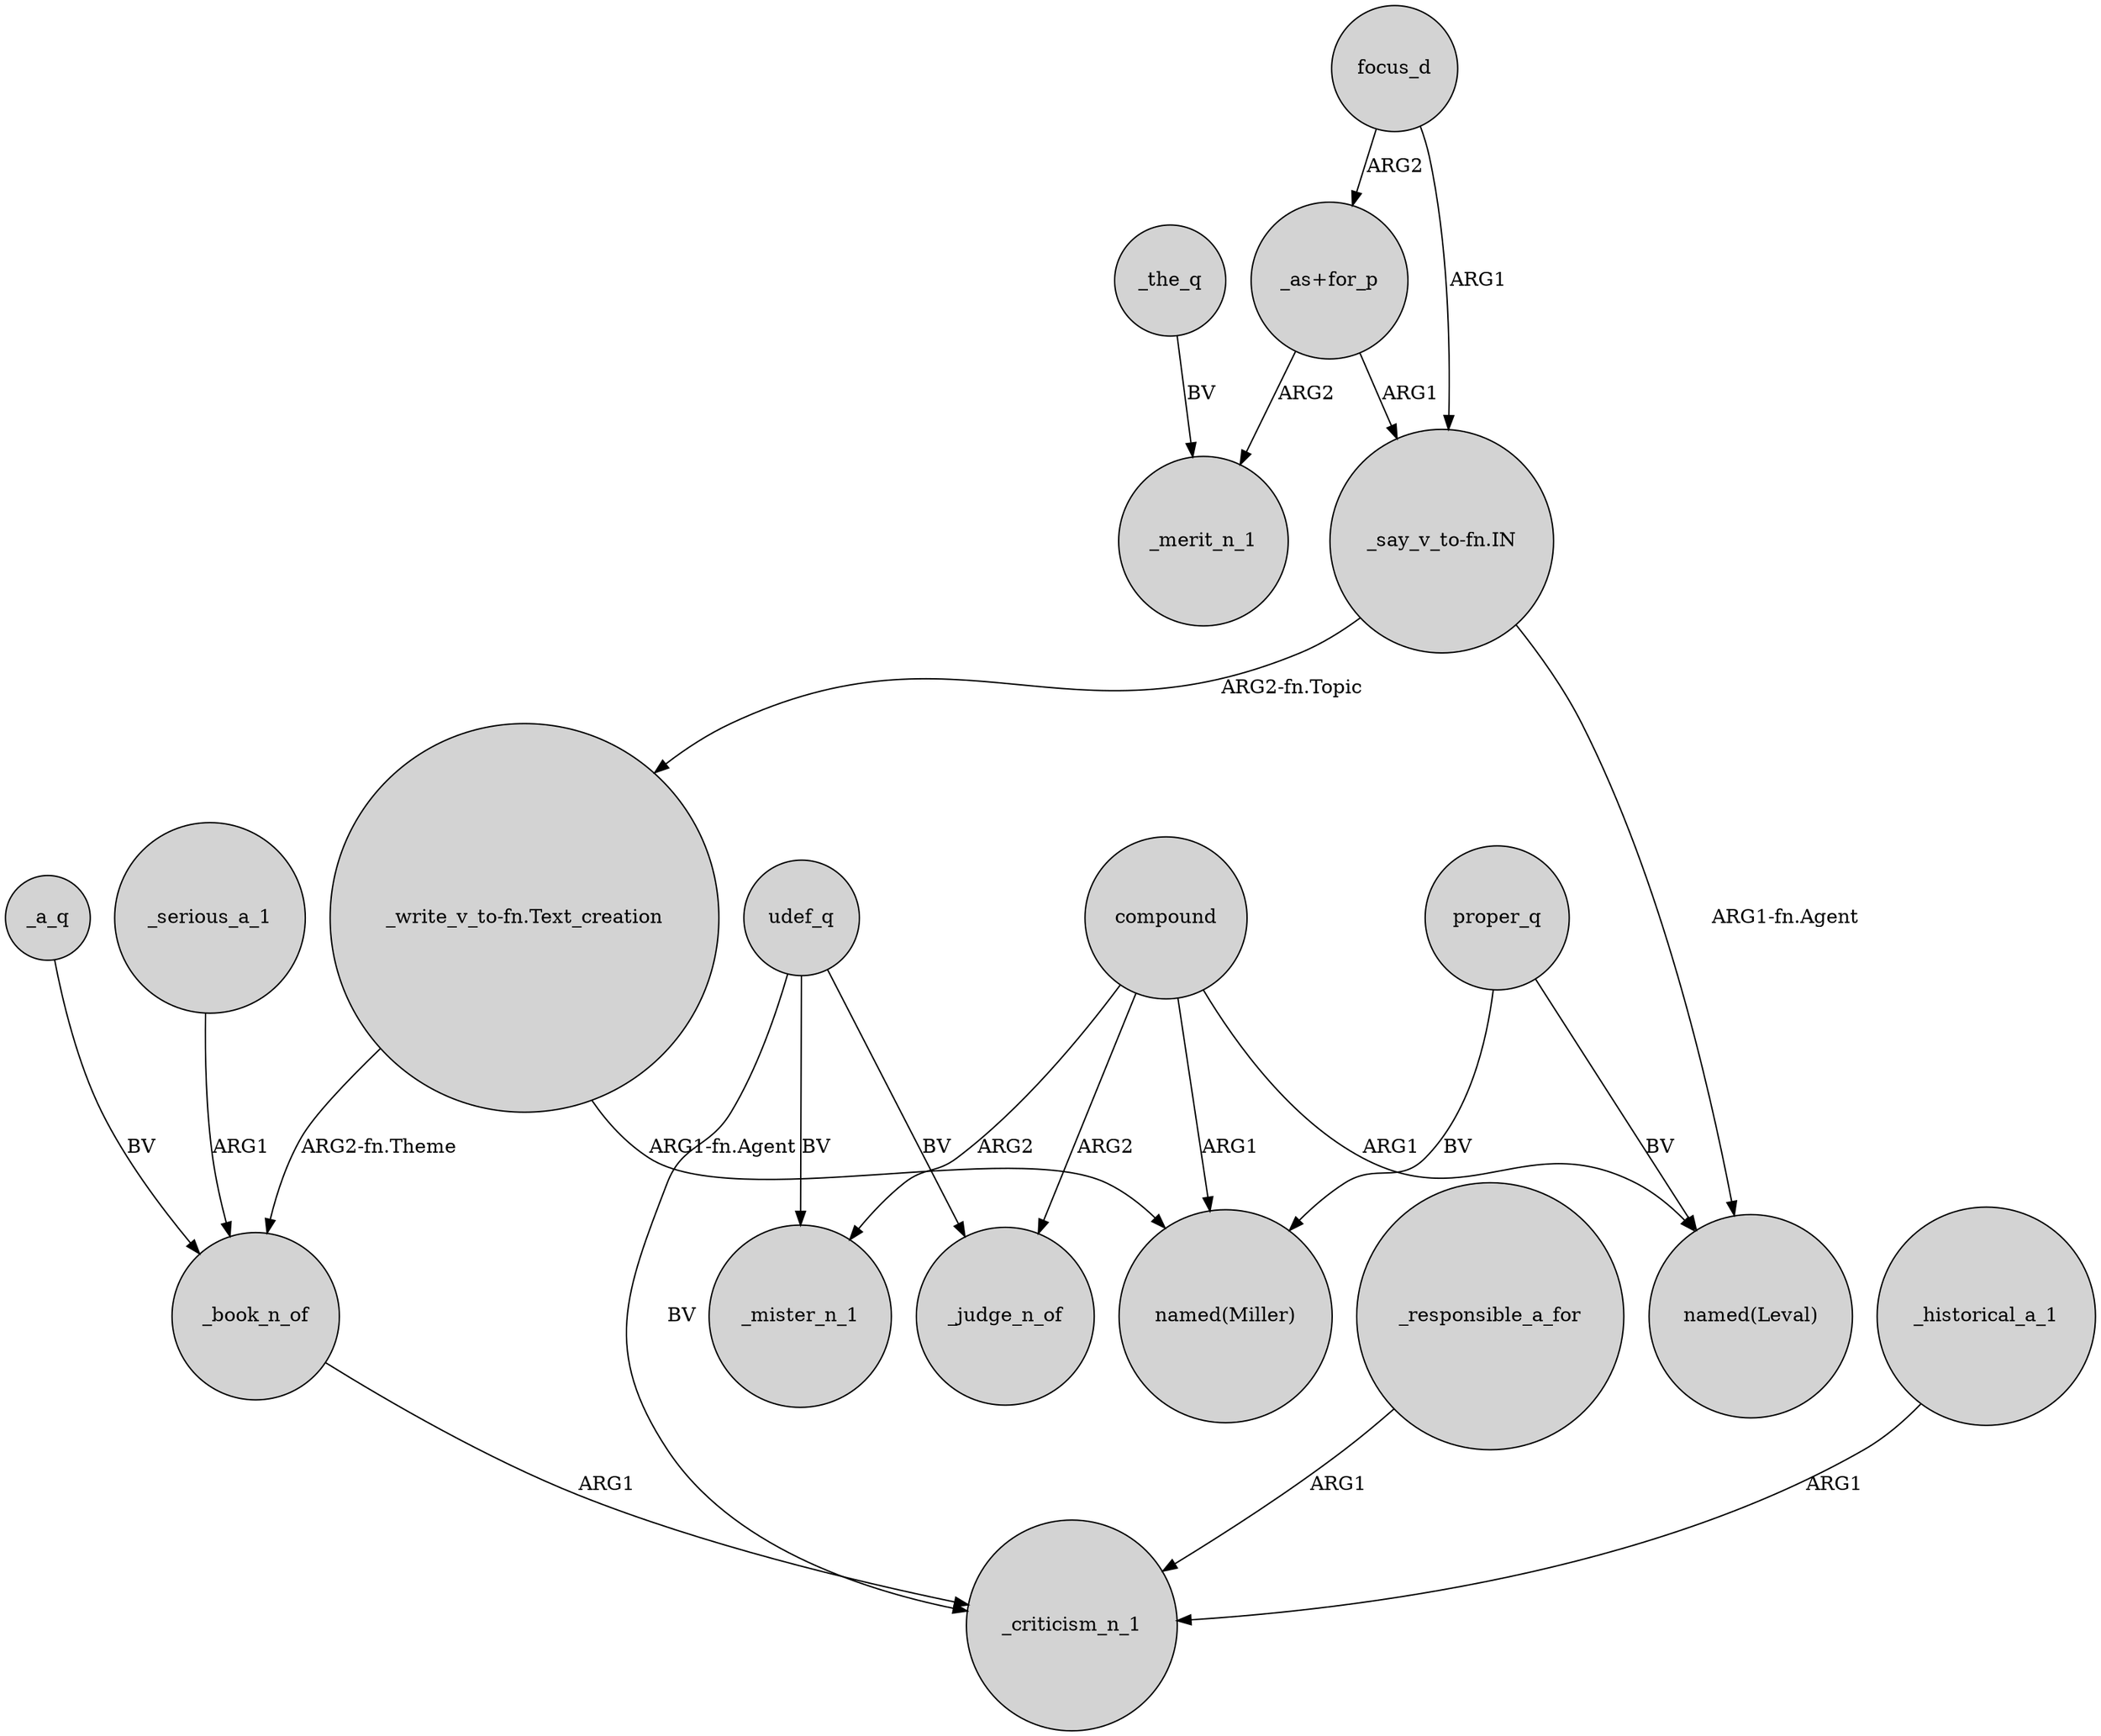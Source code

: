 digraph {
	node [shape=circle style=filled]
	"_write_v_to-fn.Text_creation" -> "named(Miller)" [label="ARG1-fn.Agent"]
	_responsible_a_for -> _criticism_n_1 [label=ARG1]
	compound -> _judge_n_of [label=ARG2]
	compound -> _mister_n_1 [label=ARG2]
	_serious_a_1 -> _book_n_of [label=ARG1]
	udef_q -> _mister_n_1 [label=BV]
	_book_n_of -> _criticism_n_1 [label=ARG1]
	"_say_v_to-fn.IN" -> "named(Leval)" [label="ARG1-fn.Agent"]
	"_as+for_p" -> _merit_n_1 [label=ARG2]
	udef_q -> _judge_n_of [label=BV]
	_a_q -> _book_n_of [label=BV]
	_historical_a_1 -> _criticism_n_1 [label=ARG1]
	focus_d -> "_as+for_p" [label=ARG2]
	"_write_v_to-fn.Text_creation" -> _book_n_of [label="ARG2-fn.Theme"]
	compound -> "named(Miller)" [label=ARG1]
	compound -> "named(Leval)" [label=ARG1]
	"_say_v_to-fn.IN" -> "_write_v_to-fn.Text_creation" [label="ARG2-fn.Topic"]
	proper_q -> "named(Leval)" [label=BV]
	_the_q -> _merit_n_1 [label=BV]
	proper_q -> "named(Miller)" [label=BV]
	"_as+for_p" -> "_say_v_to-fn.IN" [label=ARG1]
	focus_d -> "_say_v_to-fn.IN" [label=ARG1]
	udef_q -> _criticism_n_1 [label=BV]
}
